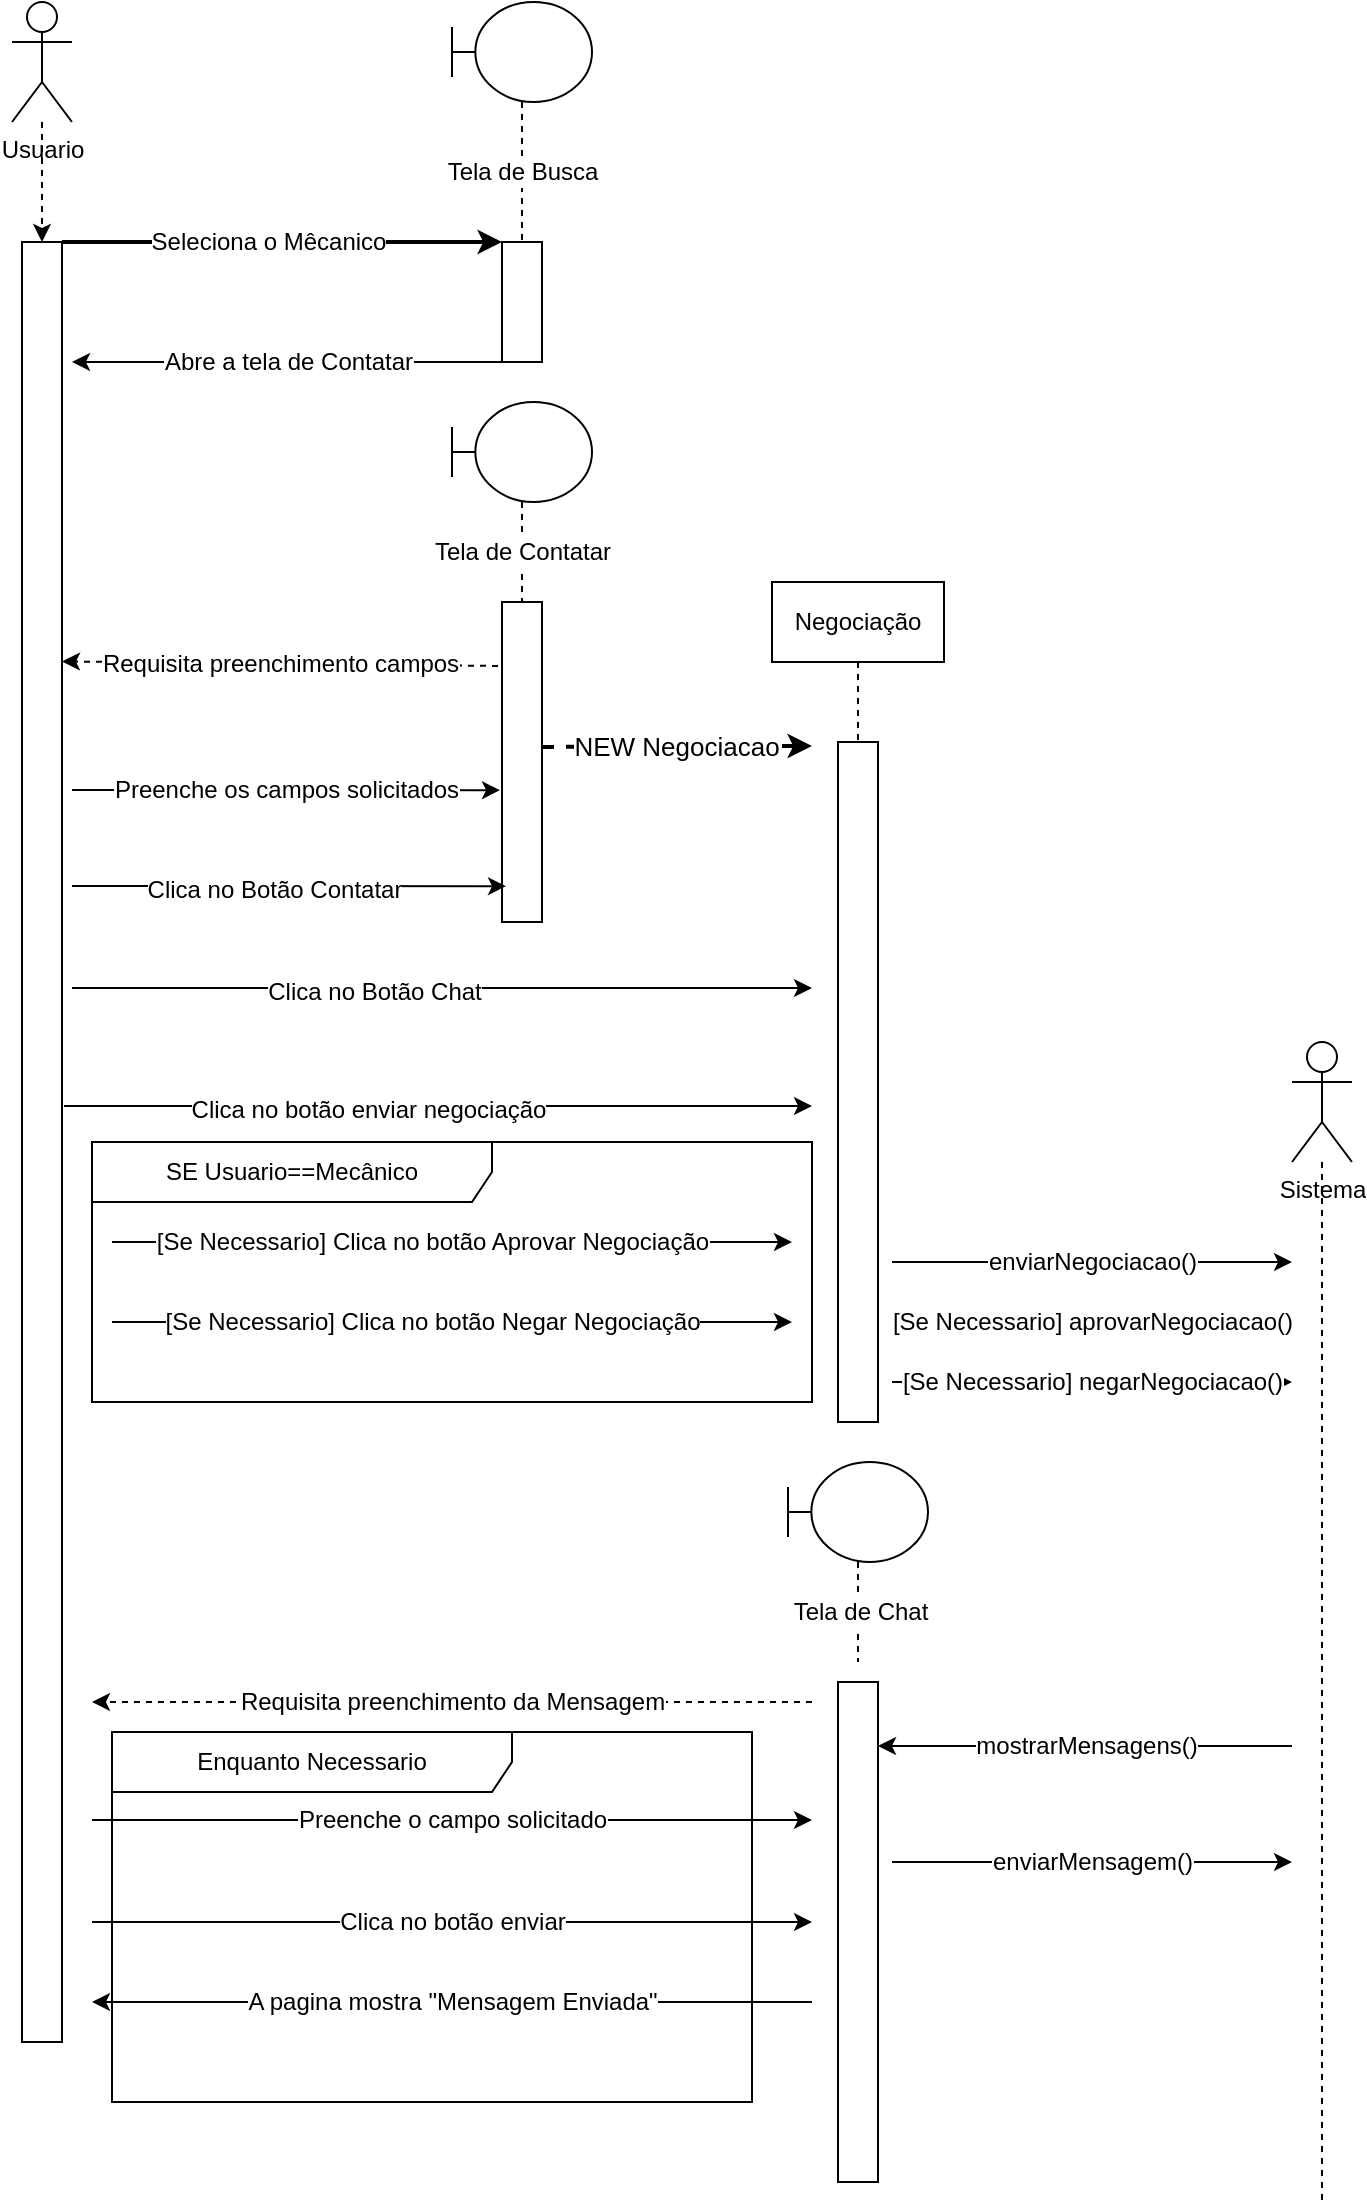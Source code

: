 <mxfile version="16.5.1" type="device"><diagram id="cGVILP1uy3eUs_8UALe9" name="Página-1"><mxGraphModel dx="2062" dy="865" grid="1" gridSize="10" guides="1" tooltips="1" connect="1" arrows="1" fold="1" page="1" pageScale="1" pageWidth="827" pageHeight="1169" math="0" shadow="0"><root><mxCell id="0"/><mxCell id="1" parent="0"/><mxCell id="DRumkhBSd841a4Q9_iB0-1" style="edgeStyle=orthogonalEdgeStyle;rounded=0;orthogonalLoop=1;jettySize=auto;html=1;dashed=1;entryX=0.5;entryY=0;entryDx=0;entryDy=0;" parent="1" source="DRumkhBSd841a4Q9_iB0-2" target="DRumkhBSd841a4Q9_iB0-3" edge="1"><mxGeometry relative="1" as="geometry"><mxPoint x="85" y="270" as="targetPoint"/></mxGeometry></mxCell><mxCell id="DRumkhBSd841a4Q9_iB0-2" value="Usuario" style="shape=umlActor;verticalLabelPosition=bottom;verticalAlign=top;html=1;outlineConnect=0;" parent="1" vertex="1"><mxGeometry x="70" y="140" width="30" height="60" as="geometry"/></mxCell><mxCell id="DRumkhBSd841a4Q9_iB0-3" value="" style="rounded=0;whiteSpace=wrap;html=1;" parent="1" vertex="1"><mxGeometry x="75" y="260" width="20" height="900" as="geometry"/></mxCell><mxCell id="DRumkhBSd841a4Q9_iB0-8" value="" style="rounded=0;whiteSpace=wrap;html=1;" parent="1" vertex="1"><mxGeometry x="315" y="260" width="20" height="60" as="geometry"/></mxCell><mxCell id="DRumkhBSd841a4Q9_iB0-9" value="&lt;font style=&quot;font-size: 12px&quot;&gt;Tela de Busca&lt;/font&gt;" style="edgeStyle=orthogonalEdgeStyle;rounded=0;orthogonalLoop=1;jettySize=auto;html=1;dashed=1;endArrow=none;endFill=0;entryX=0.5;entryY=0;entryDx=0;entryDy=0;" parent="1" source="DRumkhBSd841a4Q9_iB0-10" target="DRumkhBSd841a4Q9_iB0-8" edge="1"><mxGeometry relative="1" as="geometry"><mxPoint x="320" y="232.5" as="targetPoint"/></mxGeometry></mxCell><mxCell id="DRumkhBSd841a4Q9_iB0-10" value="" style="shape=umlBoundary;whiteSpace=wrap;html=1;fontSize=13;" parent="1" vertex="1"><mxGeometry x="290" y="140" width="70" height="50" as="geometry"/></mxCell><mxCell id="DRumkhBSd841a4Q9_iB0-11" value="" style="endArrow=classic;html=1;strokeWidth=2;rounded=0;entryX=0;entryY=0;entryDx=0;entryDy=0;exitX=1;exitY=0;exitDx=0;exitDy=0;endFill=1;" parent="1" source="DRumkhBSd841a4Q9_iB0-3" target="DRumkhBSd841a4Q9_iB0-8" edge="1"><mxGeometry width="50" height="50" relative="1" as="geometry"><mxPoint x="100" y="280" as="sourcePoint"/><mxPoint x="430" y="420" as="targetPoint"/></mxGeometry></mxCell><mxCell id="DRumkhBSd841a4Q9_iB0-13" value="&lt;font style=&quot;font-size: 12px&quot;&gt;Seleciona o Mêcanico&lt;/font&gt;" style="edgeLabel;html=1;align=center;verticalAlign=middle;resizable=0;points=[];" parent="DRumkhBSd841a4Q9_iB0-11" vertex="1" connectable="0"><mxGeometry x="-0.23" y="1" relative="1" as="geometry"><mxPoint x="18" y="1" as="offset"/></mxGeometry></mxCell><mxCell id="DRumkhBSd841a4Q9_iB0-16" value="Tela de Contatar" style="edgeStyle=orthogonalEdgeStyle;rounded=0;orthogonalLoop=1;jettySize=auto;html=1;entryX=0.5;entryY=0;entryDx=0;entryDy=0;fontSize=12;endArrow=none;endFill=0;dashed=1;" parent="1" source="DRumkhBSd841a4Q9_iB0-14" target="DRumkhBSd841a4Q9_iB0-15" edge="1"><mxGeometry relative="1" as="geometry"/></mxCell><mxCell id="DRumkhBSd841a4Q9_iB0-14" value="" style="shape=umlBoundary;whiteSpace=wrap;html=1;fontSize=13;" parent="1" vertex="1"><mxGeometry x="290" y="340" width="70" height="50" as="geometry"/></mxCell><mxCell id="DRumkhBSd841a4Q9_iB0-15" value="" style="rounded=0;whiteSpace=wrap;html=1;" parent="1" vertex="1"><mxGeometry x="315" y="440" width="20" height="160" as="geometry"/></mxCell><mxCell id="DRumkhBSd841a4Q9_iB0-22" value="Requisita preenchimento campos" style="endArrow=classic;html=1;rounded=0;dashed=1;fontSize=12;entryX=1;entryY=0.233;entryDx=0;entryDy=0;entryPerimeter=0;exitX=-0.1;exitY=0.2;exitDx=0;exitDy=0;exitPerimeter=0;" parent="1" source="DRumkhBSd841a4Q9_iB0-15" target="DRumkhBSd841a4Q9_iB0-3" edge="1"><mxGeometry width="50" height="50" relative="1" as="geometry"><mxPoint x="250" y="472" as="sourcePoint"/><mxPoint x="430" y="420" as="targetPoint"/></mxGeometry></mxCell><mxCell id="DRumkhBSd841a4Q9_iB0-23" value="Preenche os campos solicitados" style="endArrow=classic;html=1;rounded=0;fontSize=12;entryX=-0.05;entryY=0.588;entryDx=0;entryDy=0;entryPerimeter=0;" parent="1" target="DRumkhBSd841a4Q9_iB0-15" edge="1"><mxGeometry width="50" height="50" relative="1" as="geometry"><mxPoint x="100" y="534" as="sourcePoint"/><mxPoint x="300" y="532" as="targetPoint"/></mxGeometry></mxCell><mxCell id="DRumkhBSd841a4Q9_iB0-25" value="" style="endArrow=classic;html=1;rounded=0;fontSize=12;entryX=0.1;entryY=0.888;entryDx=0;entryDy=0;entryPerimeter=0;" parent="1" target="DRumkhBSd841a4Q9_iB0-15" edge="1"><mxGeometry width="50" height="50" relative="1" as="geometry"><mxPoint x="100" y="582" as="sourcePoint"/><mxPoint x="430" y="430" as="targetPoint"/></mxGeometry></mxCell><mxCell id="DRumkhBSd841a4Q9_iB0-27" value="Clica no Botão Contatar" style="edgeLabel;html=1;align=center;verticalAlign=middle;resizable=0;points=[];fontSize=12;" parent="DRumkhBSd841a4Q9_iB0-25" vertex="1" connectable="0"><mxGeometry x="-0.355" y="-1" relative="1" as="geometry"><mxPoint x="31" y="1" as="offset"/></mxGeometry></mxCell><mxCell id="DRumkhBSd841a4Q9_iB0-30" style="edgeStyle=orthogonalEdgeStyle;rounded=0;orthogonalLoop=1;jettySize=auto;html=1;entryX=0.5;entryY=0;entryDx=0;entryDy=0;fontSize=12;endArrow=none;endFill=0;dashed=1;" parent="1" source="DRumkhBSd841a4Q9_iB0-28" target="DRumkhBSd841a4Q9_iB0-29" edge="1"><mxGeometry relative="1" as="geometry"/></mxCell><mxCell id="DRumkhBSd841a4Q9_iB0-28" value="Negociação" style="rounded=0;whiteSpace=wrap;html=1;fontSize=12;" parent="1" vertex="1"><mxGeometry x="450" y="430" width="86" height="40" as="geometry"/></mxCell><mxCell id="DRumkhBSd841a4Q9_iB0-29" value="" style="rounded=0;whiteSpace=wrap;html=1;" parent="1" vertex="1"><mxGeometry x="483" y="510" width="20" height="340" as="geometry"/></mxCell><mxCell id="DRumkhBSd841a4Q9_iB0-33" value="NEW Negociacao" style="endArrow=classic;dashed=1;html=1;strokeWidth=2;rounded=0;fontSize=13;exitX=1;exitY=0.453;exitDx=0;exitDy=0;endFill=1;exitPerimeter=0;" parent="1" source="DRumkhBSd841a4Q9_iB0-15" edge="1"><mxGeometry width="50" height="50" relative="1" as="geometry"><mxPoint x="439" y="438" as="sourcePoint"/><mxPoint x="470" y="512" as="targetPoint"/></mxGeometry></mxCell><mxCell id="AAbCzS9kRpUjNOAkRoUm-4" value="Tela de Chat" style="edgeStyle=orthogonalEdgeStyle;rounded=0;orthogonalLoop=1;jettySize=auto;html=1;fontSize=12;endArrow=none;endFill=0;dashed=1;" edge="1" parent="1" source="AAbCzS9kRpUjNOAkRoUm-5"><mxGeometry relative="1" as="geometry"><mxPoint x="493" y="970" as="targetPoint"/></mxGeometry></mxCell><mxCell id="AAbCzS9kRpUjNOAkRoUm-5" value="" style="shape=umlBoundary;whiteSpace=wrap;html=1;fontSize=13;" vertex="1" parent="1"><mxGeometry x="458" y="870" width="70" height="50" as="geometry"/></mxCell><mxCell id="AAbCzS9kRpUjNOAkRoUm-6" value="" style="rounded=0;whiteSpace=wrap;html=1;" vertex="1" parent="1"><mxGeometry x="483" y="980" width="20" height="250" as="geometry"/></mxCell><mxCell id="AAbCzS9kRpUjNOAkRoUm-8" value="" style="endArrow=classic;html=1;rounded=0;fontSize=12;" edge="1" parent="1"><mxGeometry width="50" height="50" relative="1" as="geometry"><mxPoint x="100" y="633" as="sourcePoint"/><mxPoint x="470" y="633" as="targetPoint"/></mxGeometry></mxCell><mxCell id="AAbCzS9kRpUjNOAkRoUm-9" value="Clica no Botão Chat" style="edgeLabel;html=1;align=center;verticalAlign=middle;resizable=0;points=[];fontSize=12;" vertex="1" connectable="0" parent="AAbCzS9kRpUjNOAkRoUm-8"><mxGeometry x="-0.355" y="-1" relative="1" as="geometry"><mxPoint x="31" y="1" as="offset"/></mxGeometry></mxCell><mxCell id="AAbCzS9kRpUjNOAkRoUm-10" value="Requisita preenchimento da Mensagem" style="endArrow=classic;html=1;rounded=0;dashed=1;fontSize=12;" edge="1" parent="1"><mxGeometry width="50" height="50" relative="1" as="geometry"><mxPoint x="470" y="990" as="sourcePoint"/><mxPoint x="110" y="990" as="targetPoint"/></mxGeometry></mxCell><mxCell id="AAbCzS9kRpUjNOAkRoUm-11" value="Preenche o campo solicitado" style="endArrow=classic;html=1;rounded=0;fontSize=12;" edge="1" parent="1"><mxGeometry width="50" height="50" relative="1" as="geometry"><mxPoint x="110" y="1049" as="sourcePoint"/><mxPoint x="470" y="1049" as="targetPoint"/></mxGeometry></mxCell><mxCell id="AAbCzS9kRpUjNOAkRoUm-13" value="Clica no botão enviar" style="endArrow=classic;html=1;rounded=0;fontSize=12;" edge="1" parent="1"><mxGeometry width="50" height="50" relative="1" as="geometry"><mxPoint x="110" y="1100" as="sourcePoint"/><mxPoint x="470" y="1100" as="targetPoint"/></mxGeometry></mxCell><mxCell id="AAbCzS9kRpUjNOAkRoUm-14" value="A pagina mostra &quot;Mensagem Enviada&quot;" style="endArrow=classic;html=1;rounded=0;fontSize=12;" edge="1" parent="1"><mxGeometry width="50" height="50" relative="1" as="geometry"><mxPoint x="470" y="1140" as="sourcePoint"/><mxPoint x="110" y="1140" as="targetPoint"/></mxGeometry></mxCell><mxCell id="AAbCzS9kRpUjNOAkRoUm-15" value="Enquanto Necessario" style="shape=umlFrame;whiteSpace=wrap;html=1;fontSize=12;width=200;height=30;" vertex="1" parent="1"><mxGeometry x="120" y="1005" width="320" height="185" as="geometry"/></mxCell><mxCell id="AAbCzS9kRpUjNOAkRoUm-16" value="Abre a tela de Contatar" style="endArrow=classic;html=1;rounded=0;fontSize=12;exitX=0;exitY=1;exitDx=0;exitDy=0;" edge="1" parent="1" source="DRumkhBSd841a4Q9_iB0-8"><mxGeometry width="50" height="50" relative="1" as="geometry"><mxPoint x="860" y="370" as="sourcePoint"/><mxPoint x="100" y="320" as="targetPoint"/></mxGeometry></mxCell><mxCell id="AAbCzS9kRpUjNOAkRoUm-18" value="" style="endArrow=classic;html=1;rounded=0;fontSize=12;exitX=1.05;exitY=0.48;exitDx=0;exitDy=0;exitPerimeter=0;" edge="1" parent="1" source="DRumkhBSd841a4Q9_iB0-3"><mxGeometry width="50" height="50" relative="1" as="geometry"><mxPoint x="100" y="643" as="sourcePoint"/><mxPoint x="470" y="692" as="targetPoint"/></mxGeometry></mxCell><mxCell id="AAbCzS9kRpUjNOAkRoUm-19" value="Clica no botão enviar negociação" style="edgeLabel;html=1;align=center;verticalAlign=middle;resizable=0;points=[];fontSize=12;" vertex="1" connectable="0" parent="AAbCzS9kRpUjNOAkRoUm-18"><mxGeometry x="-0.355" y="-1" relative="1" as="geometry"><mxPoint x="31" y="1" as="offset"/></mxGeometry></mxCell><mxCell id="AAbCzS9kRpUjNOAkRoUm-20" value="SE Usuario==Mecânico" style="shape=umlFrame;whiteSpace=wrap;html=1;fontSize=12;width=200;height=30;" vertex="1" parent="1"><mxGeometry x="110" y="710" width="360" height="130" as="geometry"/></mxCell><mxCell id="AAbCzS9kRpUjNOAkRoUm-21" value="" style="endArrow=classic;html=1;rounded=0;fontSize=12;" edge="1" parent="1"><mxGeometry width="50" height="50" relative="1" as="geometry"><mxPoint x="120" y="760" as="sourcePoint"/><mxPoint x="460" y="760" as="targetPoint"/></mxGeometry></mxCell><mxCell id="AAbCzS9kRpUjNOAkRoUm-23" value="[Se Necessario] Clica no botão Aprovar Negociação" style="edgeLabel;html=1;align=center;verticalAlign=middle;resizable=0;points=[];fontSize=12;" vertex="1" connectable="0" parent="AAbCzS9kRpUjNOAkRoUm-21"><mxGeometry x="0.112" y="-4" relative="1" as="geometry"><mxPoint x="-29" y="-4" as="offset"/></mxGeometry></mxCell><mxCell id="AAbCzS9kRpUjNOAkRoUm-24" value="" style="endArrow=classic;html=1;rounded=0;fontSize=12;" edge="1" parent="1"><mxGeometry width="50" height="50" relative="1" as="geometry"><mxPoint x="120" y="800" as="sourcePoint"/><mxPoint x="460" y="800" as="targetPoint"/></mxGeometry></mxCell><mxCell id="AAbCzS9kRpUjNOAkRoUm-25" value="[Se Necessario] Clica no botão Negar Negociação" style="edgeLabel;html=1;align=center;verticalAlign=middle;resizable=0;points=[];fontSize=12;" vertex="1" connectable="0" parent="AAbCzS9kRpUjNOAkRoUm-24"><mxGeometry x="0.112" y="-4" relative="1" as="geometry"><mxPoint x="-29" y="-4" as="offset"/></mxGeometry></mxCell><mxCell id="AAbCzS9kRpUjNOAkRoUm-29" style="edgeStyle=orthogonalEdgeStyle;rounded=0;orthogonalLoop=1;jettySize=auto;html=1;fontSize=12;endArrow=none;endFill=0;dashed=1;" edge="1" parent="1" source="AAbCzS9kRpUjNOAkRoUm-27"><mxGeometry relative="1" as="geometry"><mxPoint x="725" y="1240" as="targetPoint"/><Array as="points"><mxPoint x="725" y="1230"/></Array></mxGeometry></mxCell><mxCell id="AAbCzS9kRpUjNOAkRoUm-27" value="Sistema" style="shape=umlActor;verticalLabelPosition=bottom;verticalAlign=top;html=1;outlineConnect=0;" vertex="1" parent="1"><mxGeometry x="710" y="660" width="30" height="60" as="geometry"/></mxCell><mxCell id="AAbCzS9kRpUjNOAkRoUm-30" value="enviarNegociacao()" style="endArrow=classic;html=1;rounded=0;fontSize=12;" edge="1" parent="1"><mxGeometry width="50" height="50" relative="1" as="geometry"><mxPoint x="510" y="770" as="sourcePoint"/><mxPoint x="710" y="770" as="targetPoint"/></mxGeometry></mxCell><mxCell id="AAbCzS9kRpUjNOAkRoUm-32" value="mostrarMensagens()" style="endArrow=classic;html=1;rounded=0;fontSize=12;entryX=1;entryY=0.128;entryDx=0;entryDy=0;entryPerimeter=0;" edge="1" parent="1" target="AAbCzS9kRpUjNOAkRoUm-6"><mxGeometry width="50" height="50" relative="1" as="geometry"><mxPoint x="710" y="1012" as="sourcePoint"/><mxPoint x="760" y="1080" as="targetPoint"/></mxGeometry></mxCell><mxCell id="AAbCzS9kRpUjNOAkRoUm-33" value="enviarMensagem()" style="endArrow=classic;html=1;rounded=0;fontSize=12;" edge="1" parent="1"><mxGeometry width="50" height="50" relative="1" as="geometry"><mxPoint x="510" y="1070" as="sourcePoint"/><mxPoint x="710" y="1070" as="targetPoint"/></mxGeometry></mxCell><mxCell id="AAbCzS9kRpUjNOAkRoUm-34" value="[Se Necessario] aprovarNegociacao()" style="endArrow=classic;html=1;rounded=0;fontSize=12;" edge="1" parent="1"><mxGeometry width="50" height="50" relative="1" as="geometry"><mxPoint x="510" y="800" as="sourcePoint"/><mxPoint x="710" y="800" as="targetPoint"/></mxGeometry></mxCell><mxCell id="AAbCzS9kRpUjNOAkRoUm-35" value="[Se Necessario] negarNegociacao()" style="endArrow=classic;html=1;rounded=0;fontSize=12;" edge="1" parent="1"><mxGeometry width="50" height="50" relative="1" as="geometry"><mxPoint x="510" y="830" as="sourcePoint"/><mxPoint x="710" y="830" as="targetPoint"/></mxGeometry></mxCell></root></mxGraphModel></diagram></mxfile>